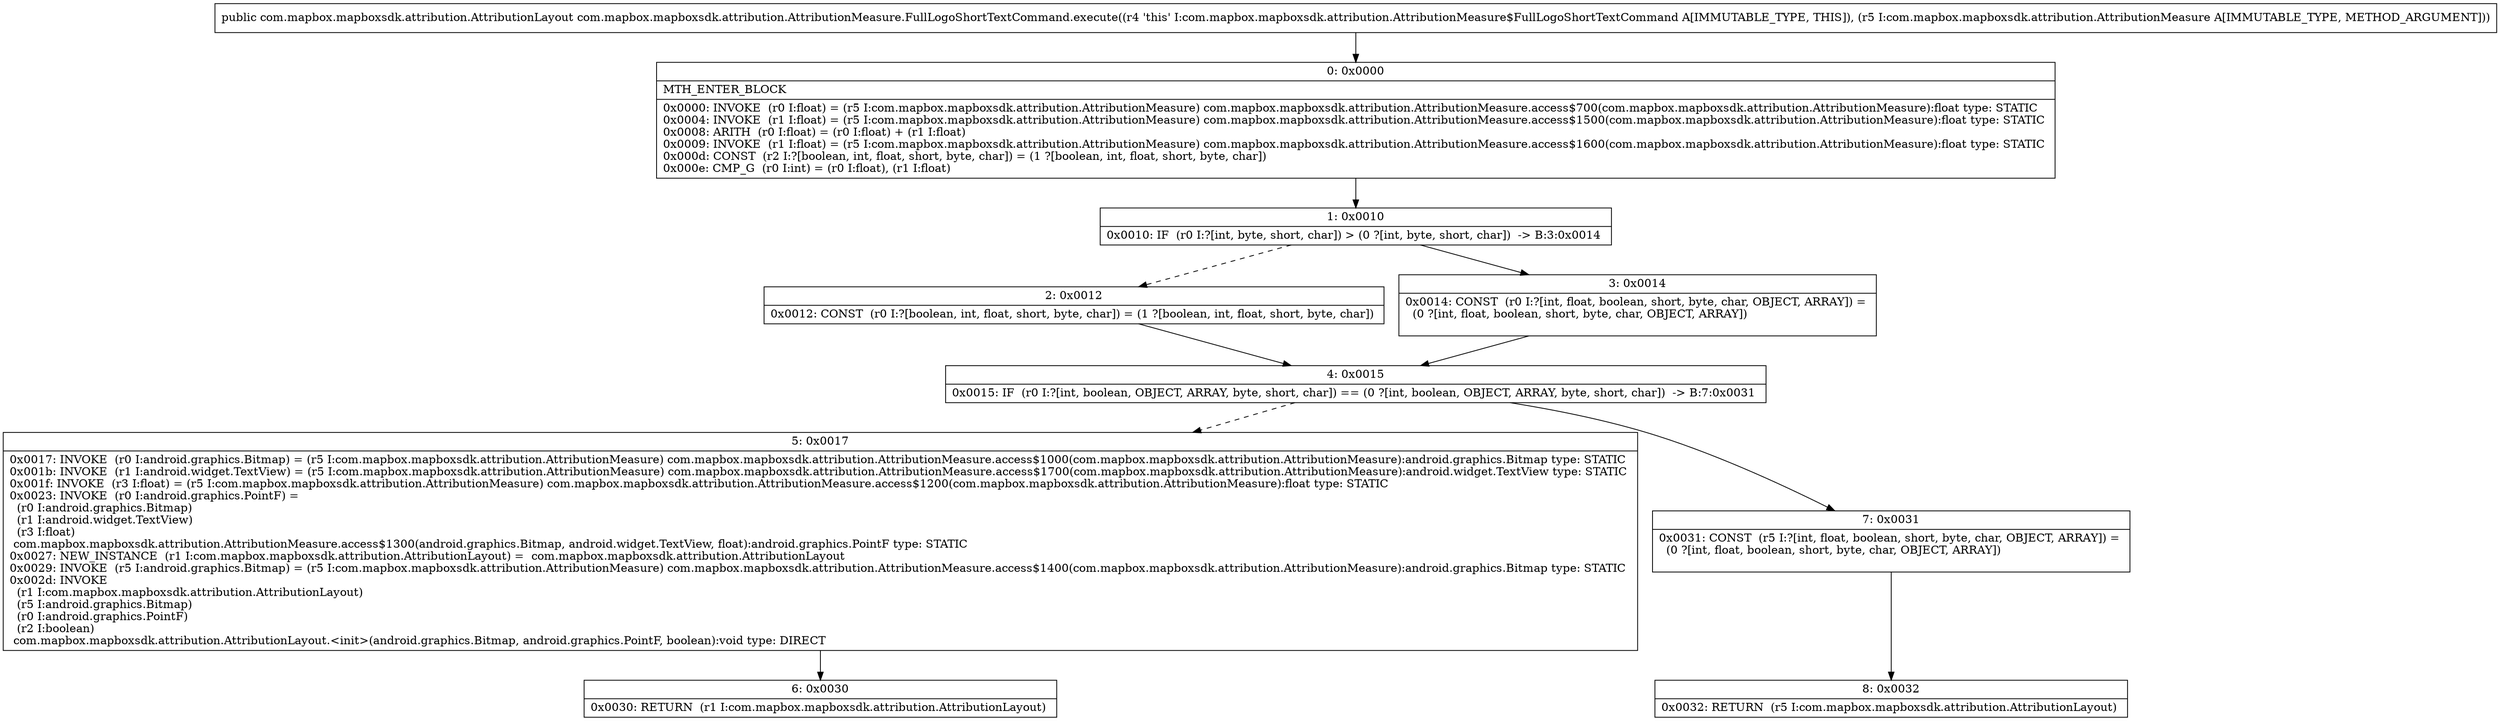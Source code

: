 digraph "CFG forcom.mapbox.mapboxsdk.attribution.AttributionMeasure.FullLogoShortTextCommand.execute(Lcom\/mapbox\/mapboxsdk\/attribution\/AttributionMeasure;)Lcom\/mapbox\/mapboxsdk\/attribution\/AttributionLayout;" {
Node_0 [shape=record,label="{0\:\ 0x0000|MTH_ENTER_BLOCK\l|0x0000: INVOKE  (r0 I:float) = (r5 I:com.mapbox.mapboxsdk.attribution.AttributionMeasure) com.mapbox.mapboxsdk.attribution.AttributionMeasure.access$700(com.mapbox.mapboxsdk.attribution.AttributionMeasure):float type: STATIC \l0x0004: INVOKE  (r1 I:float) = (r5 I:com.mapbox.mapboxsdk.attribution.AttributionMeasure) com.mapbox.mapboxsdk.attribution.AttributionMeasure.access$1500(com.mapbox.mapboxsdk.attribution.AttributionMeasure):float type: STATIC \l0x0008: ARITH  (r0 I:float) = (r0 I:float) + (r1 I:float) \l0x0009: INVOKE  (r1 I:float) = (r5 I:com.mapbox.mapboxsdk.attribution.AttributionMeasure) com.mapbox.mapboxsdk.attribution.AttributionMeasure.access$1600(com.mapbox.mapboxsdk.attribution.AttributionMeasure):float type: STATIC \l0x000d: CONST  (r2 I:?[boolean, int, float, short, byte, char]) = (1 ?[boolean, int, float, short, byte, char]) \l0x000e: CMP_G  (r0 I:int) = (r0 I:float), (r1 I:float) \l}"];
Node_1 [shape=record,label="{1\:\ 0x0010|0x0010: IF  (r0 I:?[int, byte, short, char]) \> (0 ?[int, byte, short, char])  \-\> B:3:0x0014 \l}"];
Node_2 [shape=record,label="{2\:\ 0x0012|0x0012: CONST  (r0 I:?[boolean, int, float, short, byte, char]) = (1 ?[boolean, int, float, short, byte, char]) \l}"];
Node_3 [shape=record,label="{3\:\ 0x0014|0x0014: CONST  (r0 I:?[int, float, boolean, short, byte, char, OBJECT, ARRAY]) = \l  (0 ?[int, float, boolean, short, byte, char, OBJECT, ARRAY])\l \l}"];
Node_4 [shape=record,label="{4\:\ 0x0015|0x0015: IF  (r0 I:?[int, boolean, OBJECT, ARRAY, byte, short, char]) == (0 ?[int, boolean, OBJECT, ARRAY, byte, short, char])  \-\> B:7:0x0031 \l}"];
Node_5 [shape=record,label="{5\:\ 0x0017|0x0017: INVOKE  (r0 I:android.graphics.Bitmap) = (r5 I:com.mapbox.mapboxsdk.attribution.AttributionMeasure) com.mapbox.mapboxsdk.attribution.AttributionMeasure.access$1000(com.mapbox.mapboxsdk.attribution.AttributionMeasure):android.graphics.Bitmap type: STATIC \l0x001b: INVOKE  (r1 I:android.widget.TextView) = (r5 I:com.mapbox.mapboxsdk.attribution.AttributionMeasure) com.mapbox.mapboxsdk.attribution.AttributionMeasure.access$1700(com.mapbox.mapboxsdk.attribution.AttributionMeasure):android.widget.TextView type: STATIC \l0x001f: INVOKE  (r3 I:float) = (r5 I:com.mapbox.mapboxsdk.attribution.AttributionMeasure) com.mapbox.mapboxsdk.attribution.AttributionMeasure.access$1200(com.mapbox.mapboxsdk.attribution.AttributionMeasure):float type: STATIC \l0x0023: INVOKE  (r0 I:android.graphics.PointF) = \l  (r0 I:android.graphics.Bitmap)\l  (r1 I:android.widget.TextView)\l  (r3 I:float)\l com.mapbox.mapboxsdk.attribution.AttributionMeasure.access$1300(android.graphics.Bitmap, android.widget.TextView, float):android.graphics.PointF type: STATIC \l0x0027: NEW_INSTANCE  (r1 I:com.mapbox.mapboxsdk.attribution.AttributionLayout) =  com.mapbox.mapboxsdk.attribution.AttributionLayout \l0x0029: INVOKE  (r5 I:android.graphics.Bitmap) = (r5 I:com.mapbox.mapboxsdk.attribution.AttributionMeasure) com.mapbox.mapboxsdk.attribution.AttributionMeasure.access$1400(com.mapbox.mapboxsdk.attribution.AttributionMeasure):android.graphics.Bitmap type: STATIC \l0x002d: INVOKE  \l  (r1 I:com.mapbox.mapboxsdk.attribution.AttributionLayout)\l  (r5 I:android.graphics.Bitmap)\l  (r0 I:android.graphics.PointF)\l  (r2 I:boolean)\l com.mapbox.mapboxsdk.attribution.AttributionLayout.\<init\>(android.graphics.Bitmap, android.graphics.PointF, boolean):void type: DIRECT \l}"];
Node_6 [shape=record,label="{6\:\ 0x0030|0x0030: RETURN  (r1 I:com.mapbox.mapboxsdk.attribution.AttributionLayout) \l}"];
Node_7 [shape=record,label="{7\:\ 0x0031|0x0031: CONST  (r5 I:?[int, float, boolean, short, byte, char, OBJECT, ARRAY]) = \l  (0 ?[int, float, boolean, short, byte, char, OBJECT, ARRAY])\l \l}"];
Node_8 [shape=record,label="{8\:\ 0x0032|0x0032: RETURN  (r5 I:com.mapbox.mapboxsdk.attribution.AttributionLayout) \l}"];
MethodNode[shape=record,label="{public com.mapbox.mapboxsdk.attribution.AttributionLayout com.mapbox.mapboxsdk.attribution.AttributionMeasure.FullLogoShortTextCommand.execute((r4 'this' I:com.mapbox.mapboxsdk.attribution.AttributionMeasure$FullLogoShortTextCommand A[IMMUTABLE_TYPE, THIS]), (r5 I:com.mapbox.mapboxsdk.attribution.AttributionMeasure A[IMMUTABLE_TYPE, METHOD_ARGUMENT])) }"];
MethodNode -> Node_0;
Node_0 -> Node_1;
Node_1 -> Node_2[style=dashed];
Node_1 -> Node_3;
Node_2 -> Node_4;
Node_3 -> Node_4;
Node_4 -> Node_5[style=dashed];
Node_4 -> Node_7;
Node_5 -> Node_6;
Node_7 -> Node_8;
}

